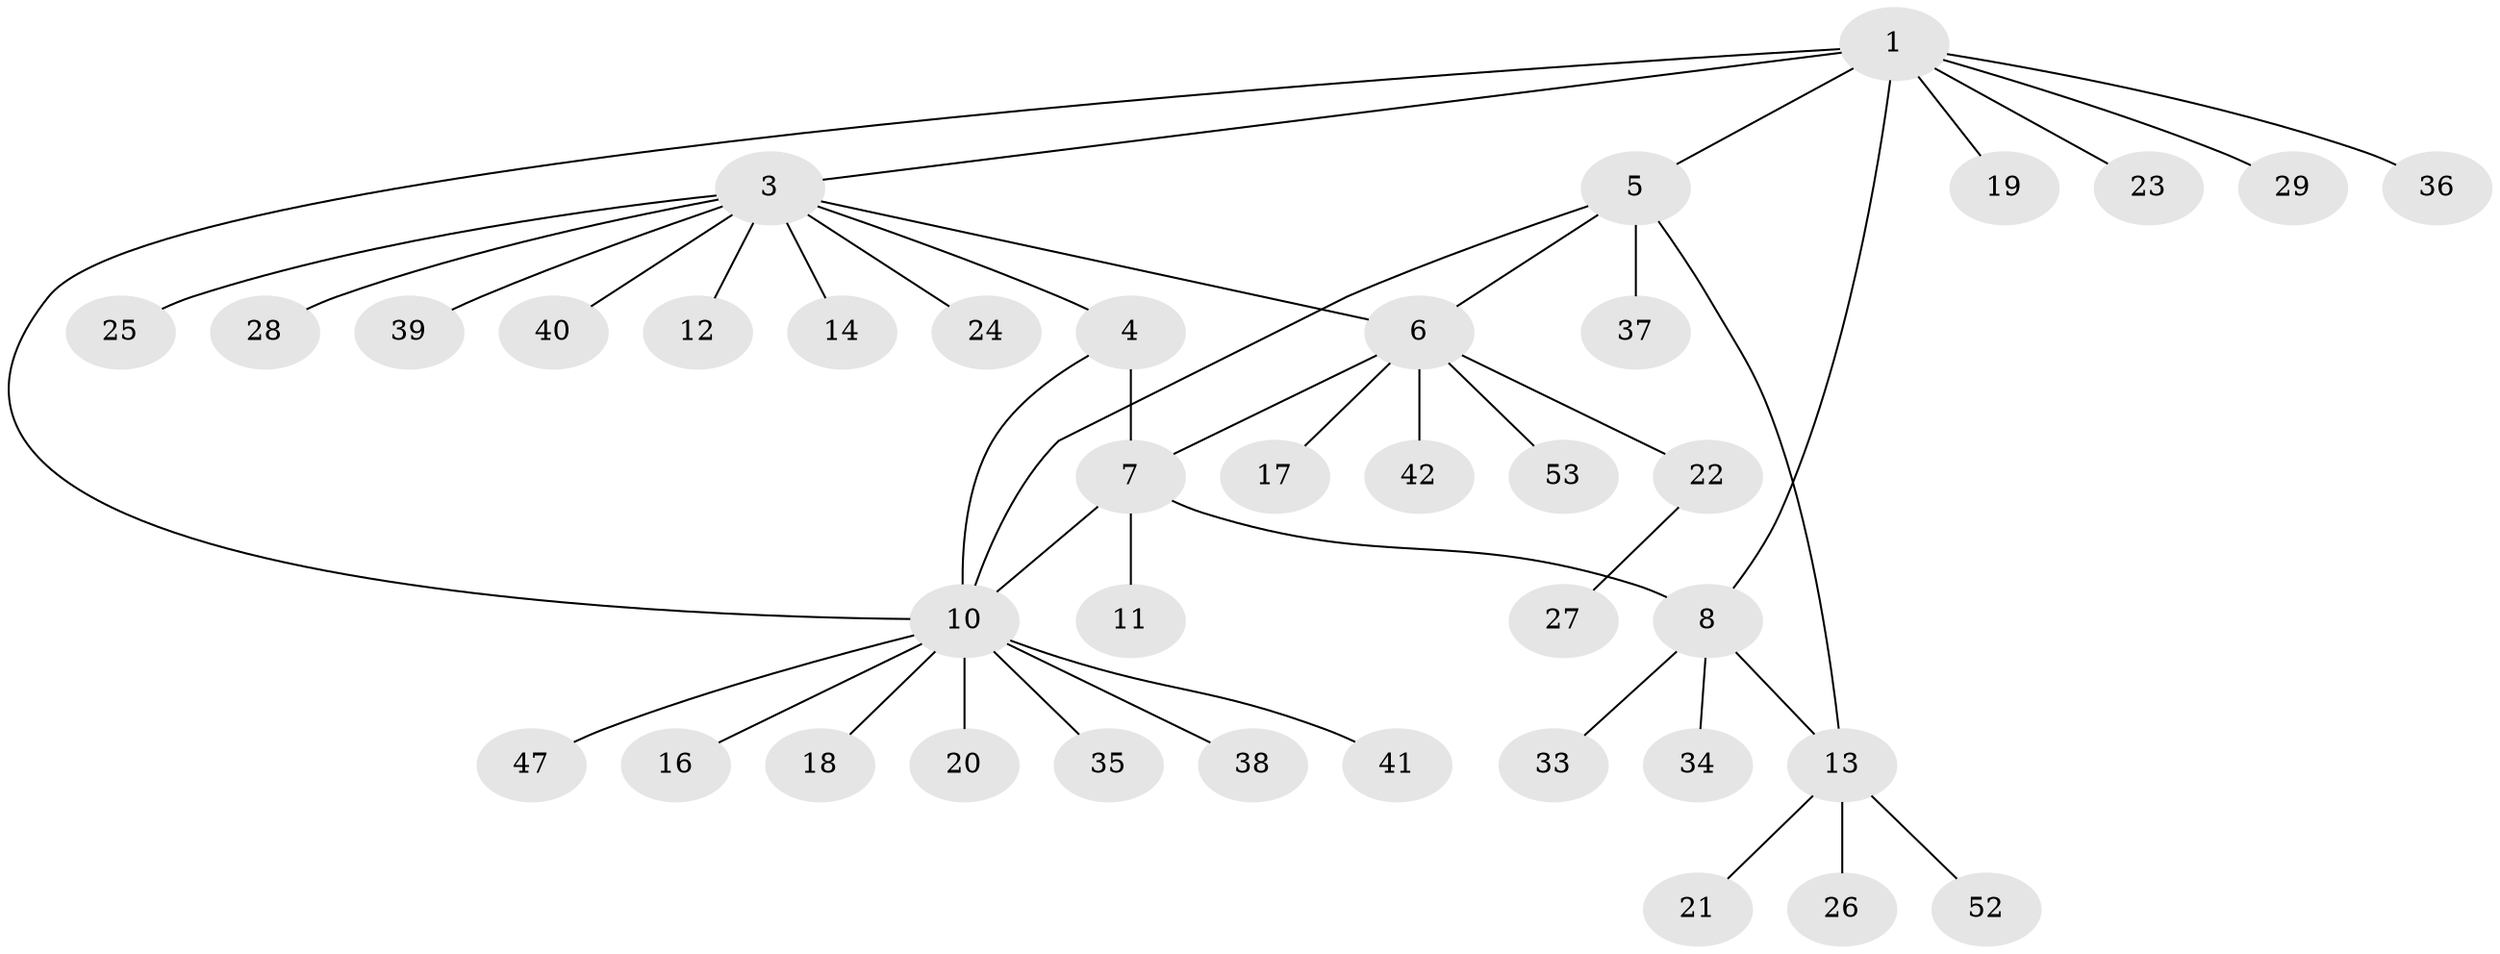 // Generated by graph-tools (version 1.1) at 2025/24/03/03/25 07:24:12]
// undirected, 39 vertices, 45 edges
graph export_dot {
graph [start="1"]
  node [color=gray90,style=filled];
  1 [super="+2"];
  3 [super="+43"];
  4 [super="+50"];
  5 [super="+32"];
  6 [super="+31"];
  7 [super="+9"];
  8 [super="+15"];
  10 [super="+48"];
  11 [super="+51"];
  12;
  13 [super="+44"];
  14 [super="+30"];
  16;
  17;
  18;
  19;
  20;
  21;
  22 [super="+46"];
  23;
  24;
  25 [super="+45"];
  26;
  27;
  28;
  29;
  33 [super="+49"];
  34;
  35;
  36;
  37;
  38;
  39;
  40;
  41;
  42;
  47;
  52;
  53;
  1 -- 3;
  1 -- 8 [weight=2];
  1 -- 10;
  1 -- 19;
  1 -- 36;
  1 -- 5;
  1 -- 23;
  1 -- 29;
  3 -- 4;
  3 -- 6;
  3 -- 12;
  3 -- 14;
  3 -- 24;
  3 -- 25;
  3 -- 28;
  3 -- 39;
  3 -- 40;
  4 -- 7;
  4 -- 10;
  5 -- 6;
  5 -- 10;
  5 -- 13;
  5 -- 37;
  6 -- 7;
  6 -- 17;
  6 -- 22;
  6 -- 42;
  6 -- 53;
  7 -- 8;
  7 -- 11;
  7 -- 10;
  8 -- 13;
  8 -- 33;
  8 -- 34;
  10 -- 16;
  10 -- 18;
  10 -- 20;
  10 -- 35;
  10 -- 38;
  10 -- 41;
  10 -- 47;
  13 -- 21;
  13 -- 26;
  13 -- 52;
  22 -- 27;
}
